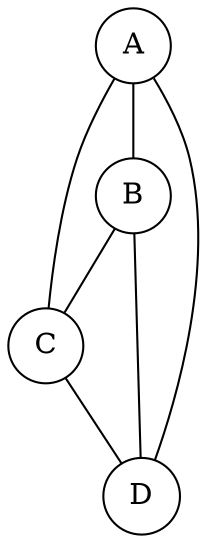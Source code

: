 Graph G016 {
  A [shape=circle];
  B [shape=circle];
  C [shape=circle];
  D [shape=circle];
  A -- B;
  A -- C;
  A -- D;
  B -- C;
  B -- D;
  C -- D;
}
